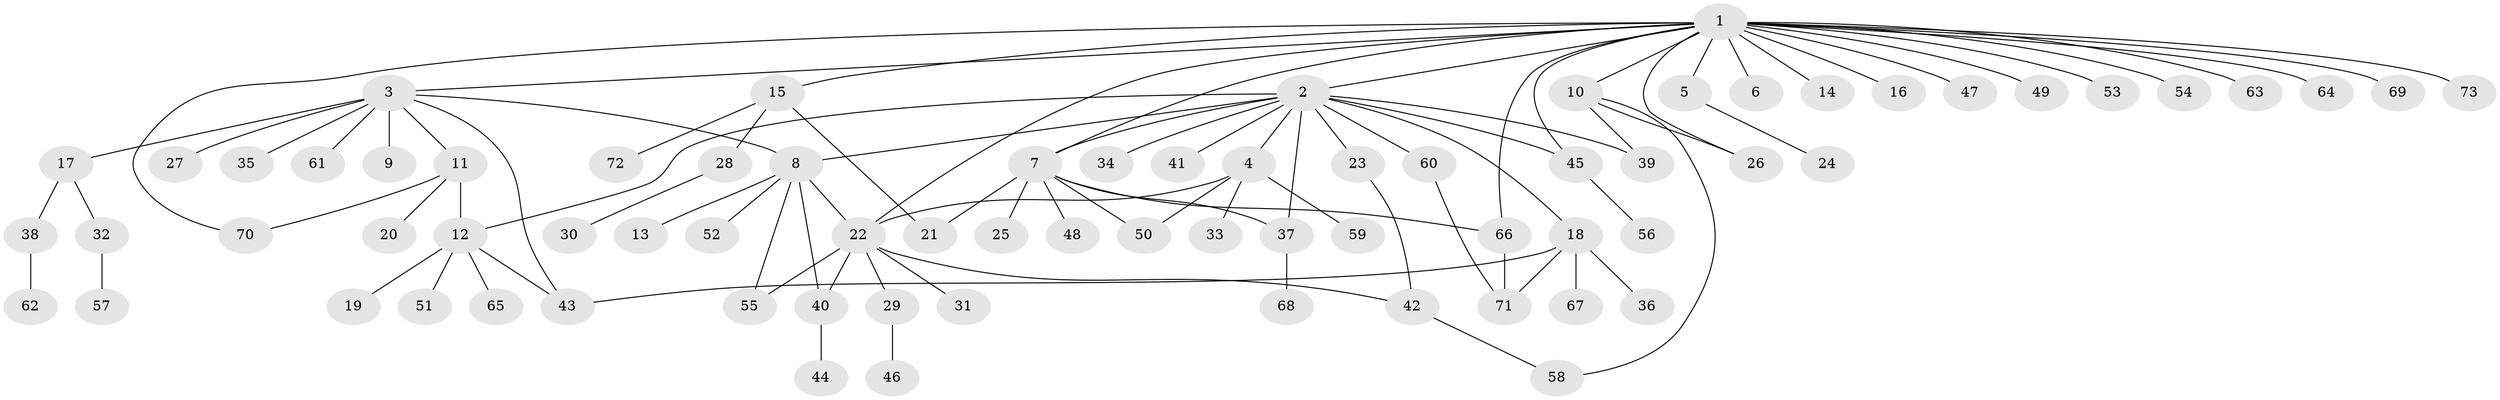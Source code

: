 // coarse degree distribution, {19: 0.017241379310344827, 12: 0.017241379310344827, 10: 0.017241379310344827, 11: 0.017241379310344827, 2: 0.13793103448275862, 1: 0.5862068965517241, 8: 0.017241379310344827, 6: 0.017241379310344827, 3: 0.1206896551724138, 5: 0.017241379310344827, 4: 0.034482758620689655}
// Generated by graph-tools (version 1.1) at 2025/51/02/27/25 19:51:55]
// undirected, 73 vertices, 93 edges
graph export_dot {
graph [start="1"]
  node [color=gray90,style=filled];
  1;
  2;
  3;
  4;
  5;
  6;
  7;
  8;
  9;
  10;
  11;
  12;
  13;
  14;
  15;
  16;
  17;
  18;
  19;
  20;
  21;
  22;
  23;
  24;
  25;
  26;
  27;
  28;
  29;
  30;
  31;
  32;
  33;
  34;
  35;
  36;
  37;
  38;
  39;
  40;
  41;
  42;
  43;
  44;
  45;
  46;
  47;
  48;
  49;
  50;
  51;
  52;
  53;
  54;
  55;
  56;
  57;
  58;
  59;
  60;
  61;
  62;
  63;
  64;
  65;
  66;
  67;
  68;
  69;
  70;
  71;
  72;
  73;
  1 -- 2;
  1 -- 3;
  1 -- 5;
  1 -- 6;
  1 -- 7;
  1 -- 10;
  1 -- 14;
  1 -- 15;
  1 -- 16;
  1 -- 22;
  1 -- 26;
  1 -- 45;
  1 -- 47;
  1 -- 49;
  1 -- 53;
  1 -- 54;
  1 -- 63;
  1 -- 64;
  1 -- 66;
  1 -- 69;
  1 -- 70;
  1 -- 73;
  2 -- 4;
  2 -- 7;
  2 -- 8;
  2 -- 12;
  2 -- 18;
  2 -- 23;
  2 -- 34;
  2 -- 37;
  2 -- 39;
  2 -- 41;
  2 -- 45;
  2 -- 60;
  3 -- 8;
  3 -- 9;
  3 -- 11;
  3 -- 17;
  3 -- 27;
  3 -- 35;
  3 -- 43;
  3 -- 61;
  4 -- 22;
  4 -- 33;
  4 -- 50;
  4 -- 59;
  5 -- 24;
  7 -- 21;
  7 -- 25;
  7 -- 37;
  7 -- 48;
  7 -- 50;
  7 -- 66;
  8 -- 13;
  8 -- 22;
  8 -- 40;
  8 -- 52;
  8 -- 55;
  10 -- 26;
  10 -- 39;
  10 -- 58;
  11 -- 12;
  11 -- 20;
  11 -- 70;
  12 -- 19;
  12 -- 43;
  12 -- 51;
  12 -- 65;
  15 -- 21;
  15 -- 28;
  15 -- 72;
  17 -- 32;
  17 -- 38;
  18 -- 36;
  18 -- 43;
  18 -- 67;
  18 -- 71;
  22 -- 29;
  22 -- 31;
  22 -- 40;
  22 -- 42;
  22 -- 55;
  23 -- 42;
  28 -- 30;
  29 -- 46;
  32 -- 57;
  37 -- 68;
  38 -- 62;
  40 -- 44;
  42 -- 58;
  45 -- 56;
  60 -- 71;
  66 -- 71;
}
